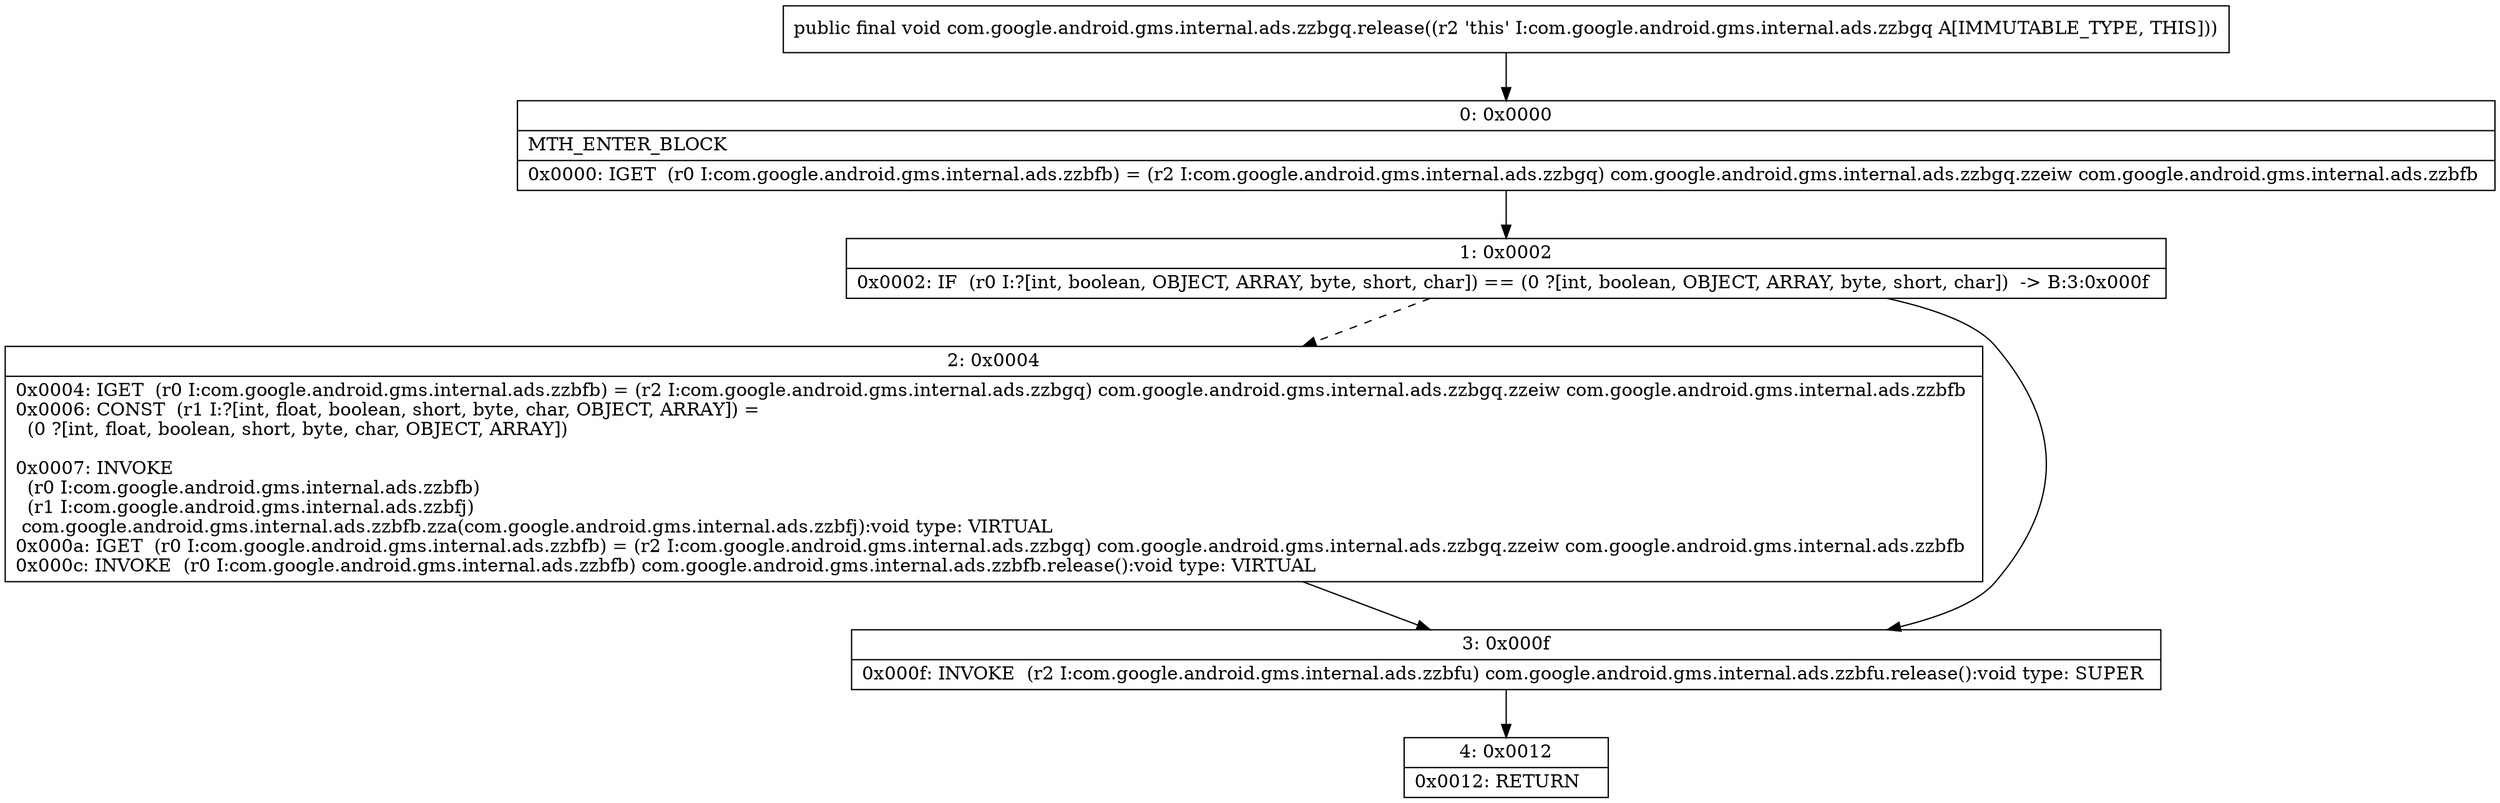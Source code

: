 digraph "CFG forcom.google.android.gms.internal.ads.zzbgq.release()V" {
Node_0 [shape=record,label="{0\:\ 0x0000|MTH_ENTER_BLOCK\l|0x0000: IGET  (r0 I:com.google.android.gms.internal.ads.zzbfb) = (r2 I:com.google.android.gms.internal.ads.zzbgq) com.google.android.gms.internal.ads.zzbgq.zzeiw com.google.android.gms.internal.ads.zzbfb \l}"];
Node_1 [shape=record,label="{1\:\ 0x0002|0x0002: IF  (r0 I:?[int, boolean, OBJECT, ARRAY, byte, short, char]) == (0 ?[int, boolean, OBJECT, ARRAY, byte, short, char])  \-\> B:3:0x000f \l}"];
Node_2 [shape=record,label="{2\:\ 0x0004|0x0004: IGET  (r0 I:com.google.android.gms.internal.ads.zzbfb) = (r2 I:com.google.android.gms.internal.ads.zzbgq) com.google.android.gms.internal.ads.zzbgq.zzeiw com.google.android.gms.internal.ads.zzbfb \l0x0006: CONST  (r1 I:?[int, float, boolean, short, byte, char, OBJECT, ARRAY]) = \l  (0 ?[int, float, boolean, short, byte, char, OBJECT, ARRAY])\l \l0x0007: INVOKE  \l  (r0 I:com.google.android.gms.internal.ads.zzbfb)\l  (r1 I:com.google.android.gms.internal.ads.zzbfj)\l com.google.android.gms.internal.ads.zzbfb.zza(com.google.android.gms.internal.ads.zzbfj):void type: VIRTUAL \l0x000a: IGET  (r0 I:com.google.android.gms.internal.ads.zzbfb) = (r2 I:com.google.android.gms.internal.ads.zzbgq) com.google.android.gms.internal.ads.zzbgq.zzeiw com.google.android.gms.internal.ads.zzbfb \l0x000c: INVOKE  (r0 I:com.google.android.gms.internal.ads.zzbfb) com.google.android.gms.internal.ads.zzbfb.release():void type: VIRTUAL \l}"];
Node_3 [shape=record,label="{3\:\ 0x000f|0x000f: INVOKE  (r2 I:com.google.android.gms.internal.ads.zzbfu) com.google.android.gms.internal.ads.zzbfu.release():void type: SUPER \l}"];
Node_4 [shape=record,label="{4\:\ 0x0012|0x0012: RETURN   \l}"];
MethodNode[shape=record,label="{public final void com.google.android.gms.internal.ads.zzbgq.release((r2 'this' I:com.google.android.gms.internal.ads.zzbgq A[IMMUTABLE_TYPE, THIS])) }"];
MethodNode -> Node_0;
Node_0 -> Node_1;
Node_1 -> Node_2[style=dashed];
Node_1 -> Node_3;
Node_2 -> Node_3;
Node_3 -> Node_4;
}

